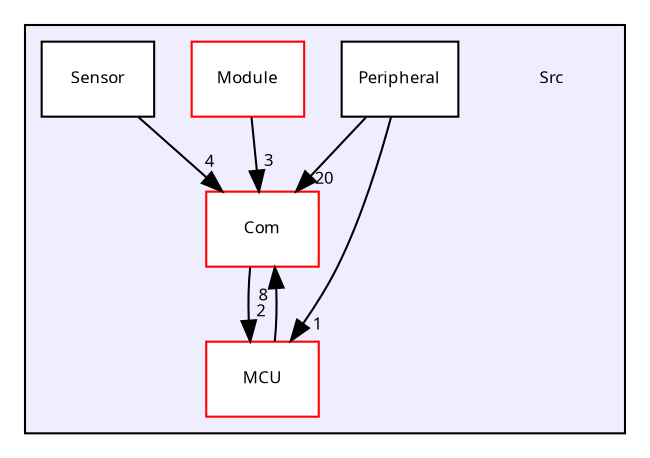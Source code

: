 digraph "Src" {
  compound=true
  node [ fontsize="8", fontname="Sans"];
  edge [ labelfontsize="8", labelfontname="Sans"];
  subgraph clusterdir_413f4e031a85da0d68269c6fd2f76e1c {
    graph [ bgcolor="#eeeeff", pencolor="black", label="" URL="dir_413f4e031a85da0d68269c6fd2f76e1c.html"];
    dir_413f4e031a85da0d68269c6fd2f76e1c [shape=plaintext label="Src"];
    dir_bd6076192d431881978bb9a63bffcd65 [shape=box label="Com" color="red" fillcolor="white" style="filled" URL="dir_bd6076192d431881978bb9a63bffcd65.html"];
    dir_9c07b6f6cc004f3a3b80dfa585542b38 [shape=box label="MCU" color="red" fillcolor="white" style="filled" URL="dir_9c07b6f6cc004f3a3b80dfa585542b38.html"];
    dir_a66f30b86b8bcc429b3175f700e00737 [shape=box label="Module" color="red" fillcolor="white" style="filled" URL="dir_a66f30b86b8bcc429b3175f700e00737.html"];
    dir_9d19931e8a62fc8e40ff785eef64c7fb [shape=box label="Peripheral" color="black" fillcolor="white" style="filled" URL="dir_9d19931e8a62fc8e40ff785eef64c7fb.html"];
    dir_a089863237f4ea998db639b1a742fe18 [shape=box label="Sensor" color="black" fillcolor="white" style="filled" URL="dir_a089863237f4ea998db639b1a742fe18.html"];
  }
  dir_9d19931e8a62fc8e40ff785eef64c7fb->dir_9c07b6f6cc004f3a3b80dfa585542b38 [headlabel="1", labeldistance=1.5 headhref="dir_000037_000026.html"];
  dir_9d19931e8a62fc8e40ff785eef64c7fb->dir_bd6076192d431881978bb9a63bffcd65 [headlabel="20", labeldistance=1.5 headhref="dir_000037_000001.html"];
  dir_a66f30b86b8bcc429b3175f700e00737->dir_bd6076192d431881978bb9a63bffcd65 [headlabel="3", labeldistance=1.5 headhref="dir_000024_000001.html"];
  dir_9c07b6f6cc004f3a3b80dfa585542b38->dir_bd6076192d431881978bb9a63bffcd65 [headlabel="8", labeldistance=1.5 headhref="dir_000026_000001.html"];
  dir_bd6076192d431881978bb9a63bffcd65->dir_9c07b6f6cc004f3a3b80dfa585542b38 [headlabel="2", labeldistance=1.5 headhref="dir_000001_000026.html"];
  dir_a089863237f4ea998db639b1a742fe18->dir_bd6076192d431881978bb9a63bffcd65 [headlabel="4", labeldistance=1.5 headhref="dir_000038_000001.html"];
}
